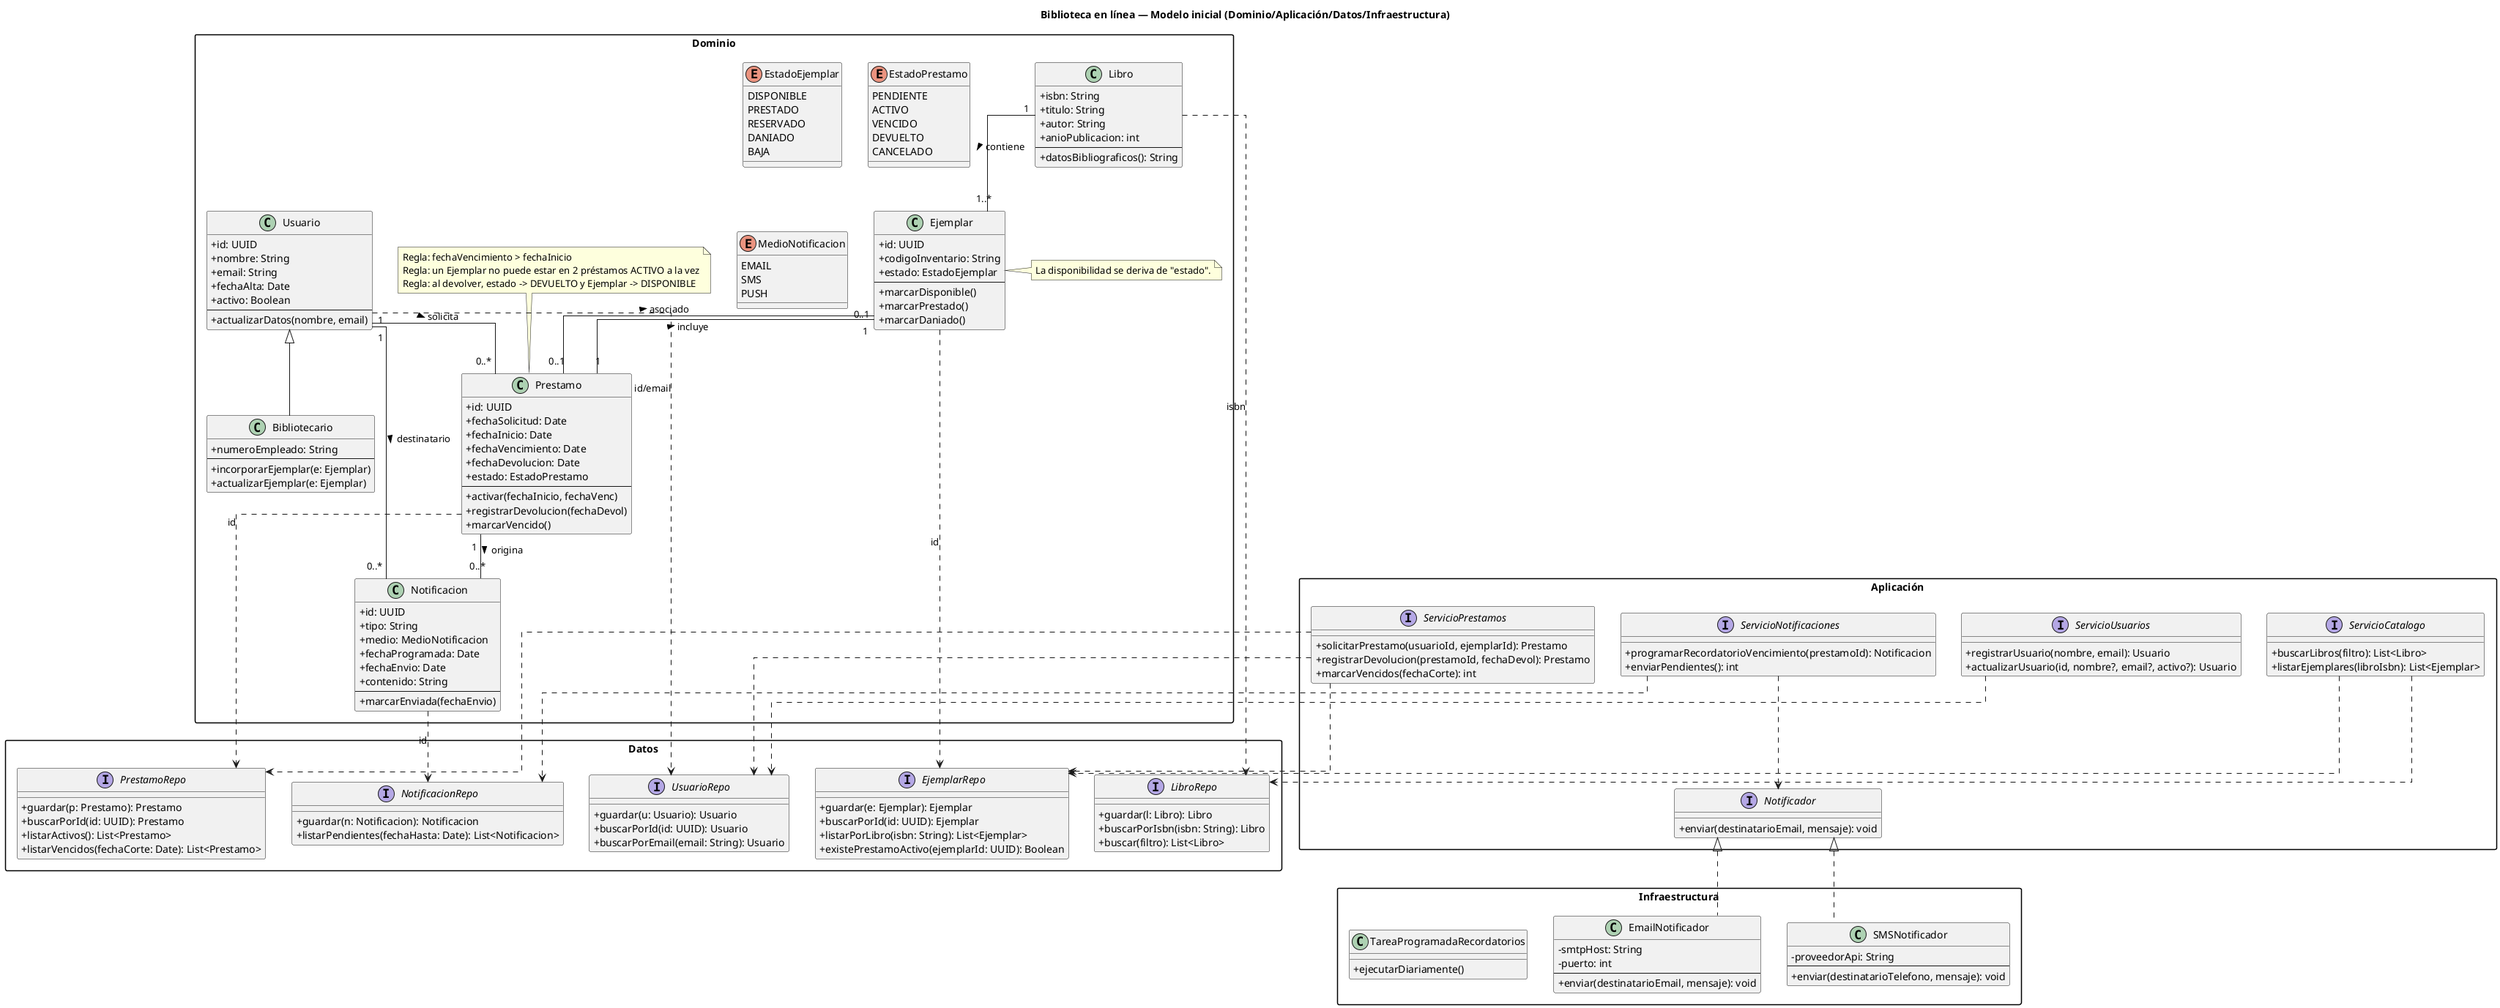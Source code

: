 @startuml
title Biblioteca en línea — Modelo inicial (Dominio/Aplicación/Datos/Infraestructura)

skinparam packageStyle rectangle
skinparam classAttributeIconSize 0
skinparam linetype ortho
skinparam shadowing false

' ======= Paquete: Dominio (modelo de negocio) =======
package "Dominio" as D {

  class Usuario {
    +id: UUID
    +nombre: String
    +email: String
    +fechaAlta: Date
    +activo: Boolean
    --
    +actualizarDatos(nombre, email)
  }

  class Bibliotecario {
    +numeroEmpleado: String
    --
    +incorporarEjemplar(e: Ejemplar)
    +actualizarEjemplar(e: Ejemplar)
  }

  Usuario <|-- Bibliotecario

  class Libro {
    +isbn: String
    +titulo: String
    +autor: String
    +anioPublicacion: int
    --
    +datosBibliograficos(): String
  }

  enum EstadoEjemplar {
    DISPONIBLE
    PRESTADO
    RESERVADO
    DANIADO
    BAJA
  }

  class Ejemplar {
    +id: UUID
    +codigoInventario: String
    +estado: EstadoEjemplar
    --
    +marcarDisponible()
    +marcarPrestado()
    +marcarDaniado()
  }

  Libro "1" -- "1..*" Ejemplar : contiene >

  enum EstadoPrestamo {
    PENDIENTE
    ACTIVO
    VENCIDO
    DEVUELTO
    CANCELADO
  }

  class Prestamo {
    +id: UUID
    +fechaSolicitud: Date
    +fechaInicio: Date
    +fechaVencimiento: Date
    +fechaDevolucion: Date
    +estado: EstadoPrestamo
    --
    +activar(fechaInicio, fechaVenc)
    +registrarDevolucion(fechaDevol)
    +marcarVencido()
  }

  Usuario "1" -- "0..*" Prestamo : solicita >
  Prestamo "1" -- "1" Ejemplar : incluye >
  Ejemplar "0..1" -- "0..1" Prestamo : < asociado

  enum MedioNotificacion {
    EMAIL
    SMS
    PUSH
  }

  class Notificacion {
    +id: UUID
    +tipo: String
    +medio: MedioNotificacion
    +fechaProgramada: Date
    +fechaEnvio: Date
    +contenido: String
    --
    +marcarEnviada(fechaEnvio)
  }

  Usuario "1" -- "0..*" Notificacion : destinatario >
  Prestamo "1" -- "0..*" Notificacion : origina >

  note top of Prestamo
    Regla: fechaVencimiento > fechaInicio
    Regla: un Ejemplar no puede estar en 2 préstamos ACTIVO a la vez
    Regla: al devolver, estado -> DEVUELTO y Ejemplar -> DISPONIBLE
  end note

  note right of Ejemplar
    La disponibilidad se deriva de "estado".
  end note
}

' ======= Paquete: Aplicación (casos de uso/servicios) =======
package "Aplicación" as A {
  interface ServicioUsuarios {
    +registrarUsuario(nombre, email): Usuario
    +actualizarUsuario(id, nombre?, email?, activo?): Usuario
  }

  interface ServicioCatalogo {
    +buscarLibros(filtro): List<Libro>
    +listarEjemplares(libroIsbn): List<Ejemplar>
  }

  interface ServicioPrestamos {
    +solicitarPrestamo(usuarioId, ejemplarId): Prestamo
    +registrarDevolucion(prestamoId, fechaDevol): Prestamo
    +marcarVencidos(fechaCorte): int
  }

  interface ServicioNotificaciones {
    +programarRecordatorioVencimiento(prestamoId): Notificacion
    +enviarPendientes(): int
  }

  interface Notificador {
    +enviar(destinatarioEmail, mensaje): void
  }
}

' ======= Paquete: Datos (persistencia / puertos) =======
package "Datos" as DA {
  interface UsuarioRepo {
    +guardar(u: Usuario): Usuario
    +buscarPorId(id: UUID): Usuario
    +buscarPorEmail(email: String): Usuario
  }

  interface LibroRepo {
    +guardar(l: Libro): Libro
    +buscarPorIsbn(isbn: String): Libro
    +buscar(filtro): List<Libro>
  }

  interface EjemplarRepo {
    +guardar(e: Ejemplar): Ejemplar
    +buscarPorId(id: UUID): Ejemplar
    +listarPorLibro(isbn: String): List<Ejemplar>
    +existePrestamoActivo(ejemplarId: UUID): Boolean
  }

  interface PrestamoRepo {
    +guardar(p: Prestamo): Prestamo
    +buscarPorId(id: UUID): Prestamo
    +listarActivos(): List<Prestamo>
    +listarVencidos(fechaCorte: Date): List<Prestamo>
  }

  interface NotificacionRepo {
    +guardar(n: Notificacion): Notificacion
    +listarPendientes(fechaHasta: Date): List<Notificacion>
  }
}

' ======= Paquete: Infraestructura (adaptadores) =======
package "Infraestructura" as I {
  class EmailNotificador {
    -smtpHost: String
    -puerto: int
    --
    +enviar(destinatarioEmail, mensaje): void
  }

  class SMSNotificador {
    -proveedorApi: String
    --
    +enviar(destinatarioTelefono, mensaje): void
  }

  class TareaProgramadaRecordatorios {
    +ejecutarDiariamente()
  }

  Notificador <|.. EmailNotificador
  Notificador <|.. SMSNotificador
}

' ======= Dependencias entre capas =======
A.ServicioUsuarios ..> DA.UsuarioRepo
A.ServicioCatalogo ..> DA.LibroRepo
A.ServicioCatalogo ..> DA.EjemplarRepo
A.ServicioPrestamos ..> DA.UsuarioRepo
A.ServicioPrestamos ..> DA.EjemplarRepo
A.ServicioPrestamos ..> DA.PrestamoRepo
A.ServicioNotificaciones ..> DA.NotificacionRepo
A.ServicioNotificaciones ..> A.Notificador

' Dominio referenciado por servicios/repos
D.Usuario ..> DA.UsuarioRepo : id/email
D.Libro ..> DA.LibroRepo : isbn
D.Ejemplar ..> DA.EjemplarRepo : id
D.Prestamo ..> DA.PrestamoRepo : id
D.Notificacion ..> DA.NotificacionRepo : id

@enduml
